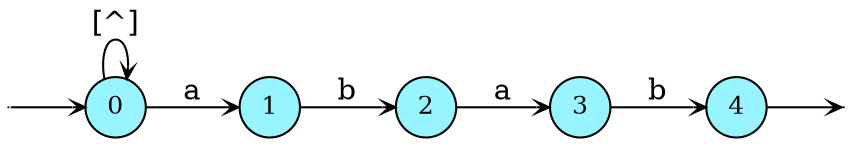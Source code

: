 digraph
{
  vcsn_context = "letterset<char_letters(abc)>, b"
  rankdir = LR
  edge [arrowhead = vee, arrowsize = .6]
  {
    node [shape = point, width = 0]
    I0
    F4
  }
  {
    node [fontsize = 12, fillcolor = cadetblue1, shape = circle, style = "filled,rounded", height = 0.4, width = 0.4, fixedsize = true]
    0
    1
    2
    3
    4
  }
  I0 -> 0
  0 -> 0 [label = "[^]"]
  0 -> 1 [label = "a"]
  1 -> 2 [label = "b"]
  2 -> 3 [label = "a"]
  3 -> 4 [label = "b"]
  4 -> F4
}
